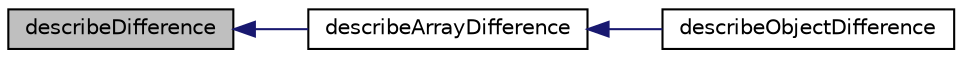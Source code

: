 digraph "describeDifference"
{
  edge [fontname="Helvetica",fontsize="10",labelfontname="Helvetica",labelfontsize="10"];
  node [fontname="Helvetica",fontsize="10",shape=record];
  rankdir="LR";
  Node1 [label="describeDifference",height=0.2,width=0.4,color="black", fillcolor="grey75", style="filled" fontcolor="black"];
  Node1 -> Node2 [dir="back",color="midnightblue",fontsize="10",style="solid",fontname="Helvetica"];
  Node2 [label="describeArrayDifference",height=0.2,width=0.4,color="black", fillcolor="white", style="filled",URL="$class_simple_dumper.html#aef0baba0f98a49ab6388b3fb7632824a"];
  Node2 -> Node3 [dir="back",color="midnightblue",fontsize="10",style="solid",fontname="Helvetica"];
  Node3 [label="describeObjectDifference",height=0.2,width=0.4,color="black", fillcolor="white", style="filled",URL="$class_simple_dumper.html#aaf0d5ec94d7179eaa223a9b6cd0eb092"];
}
